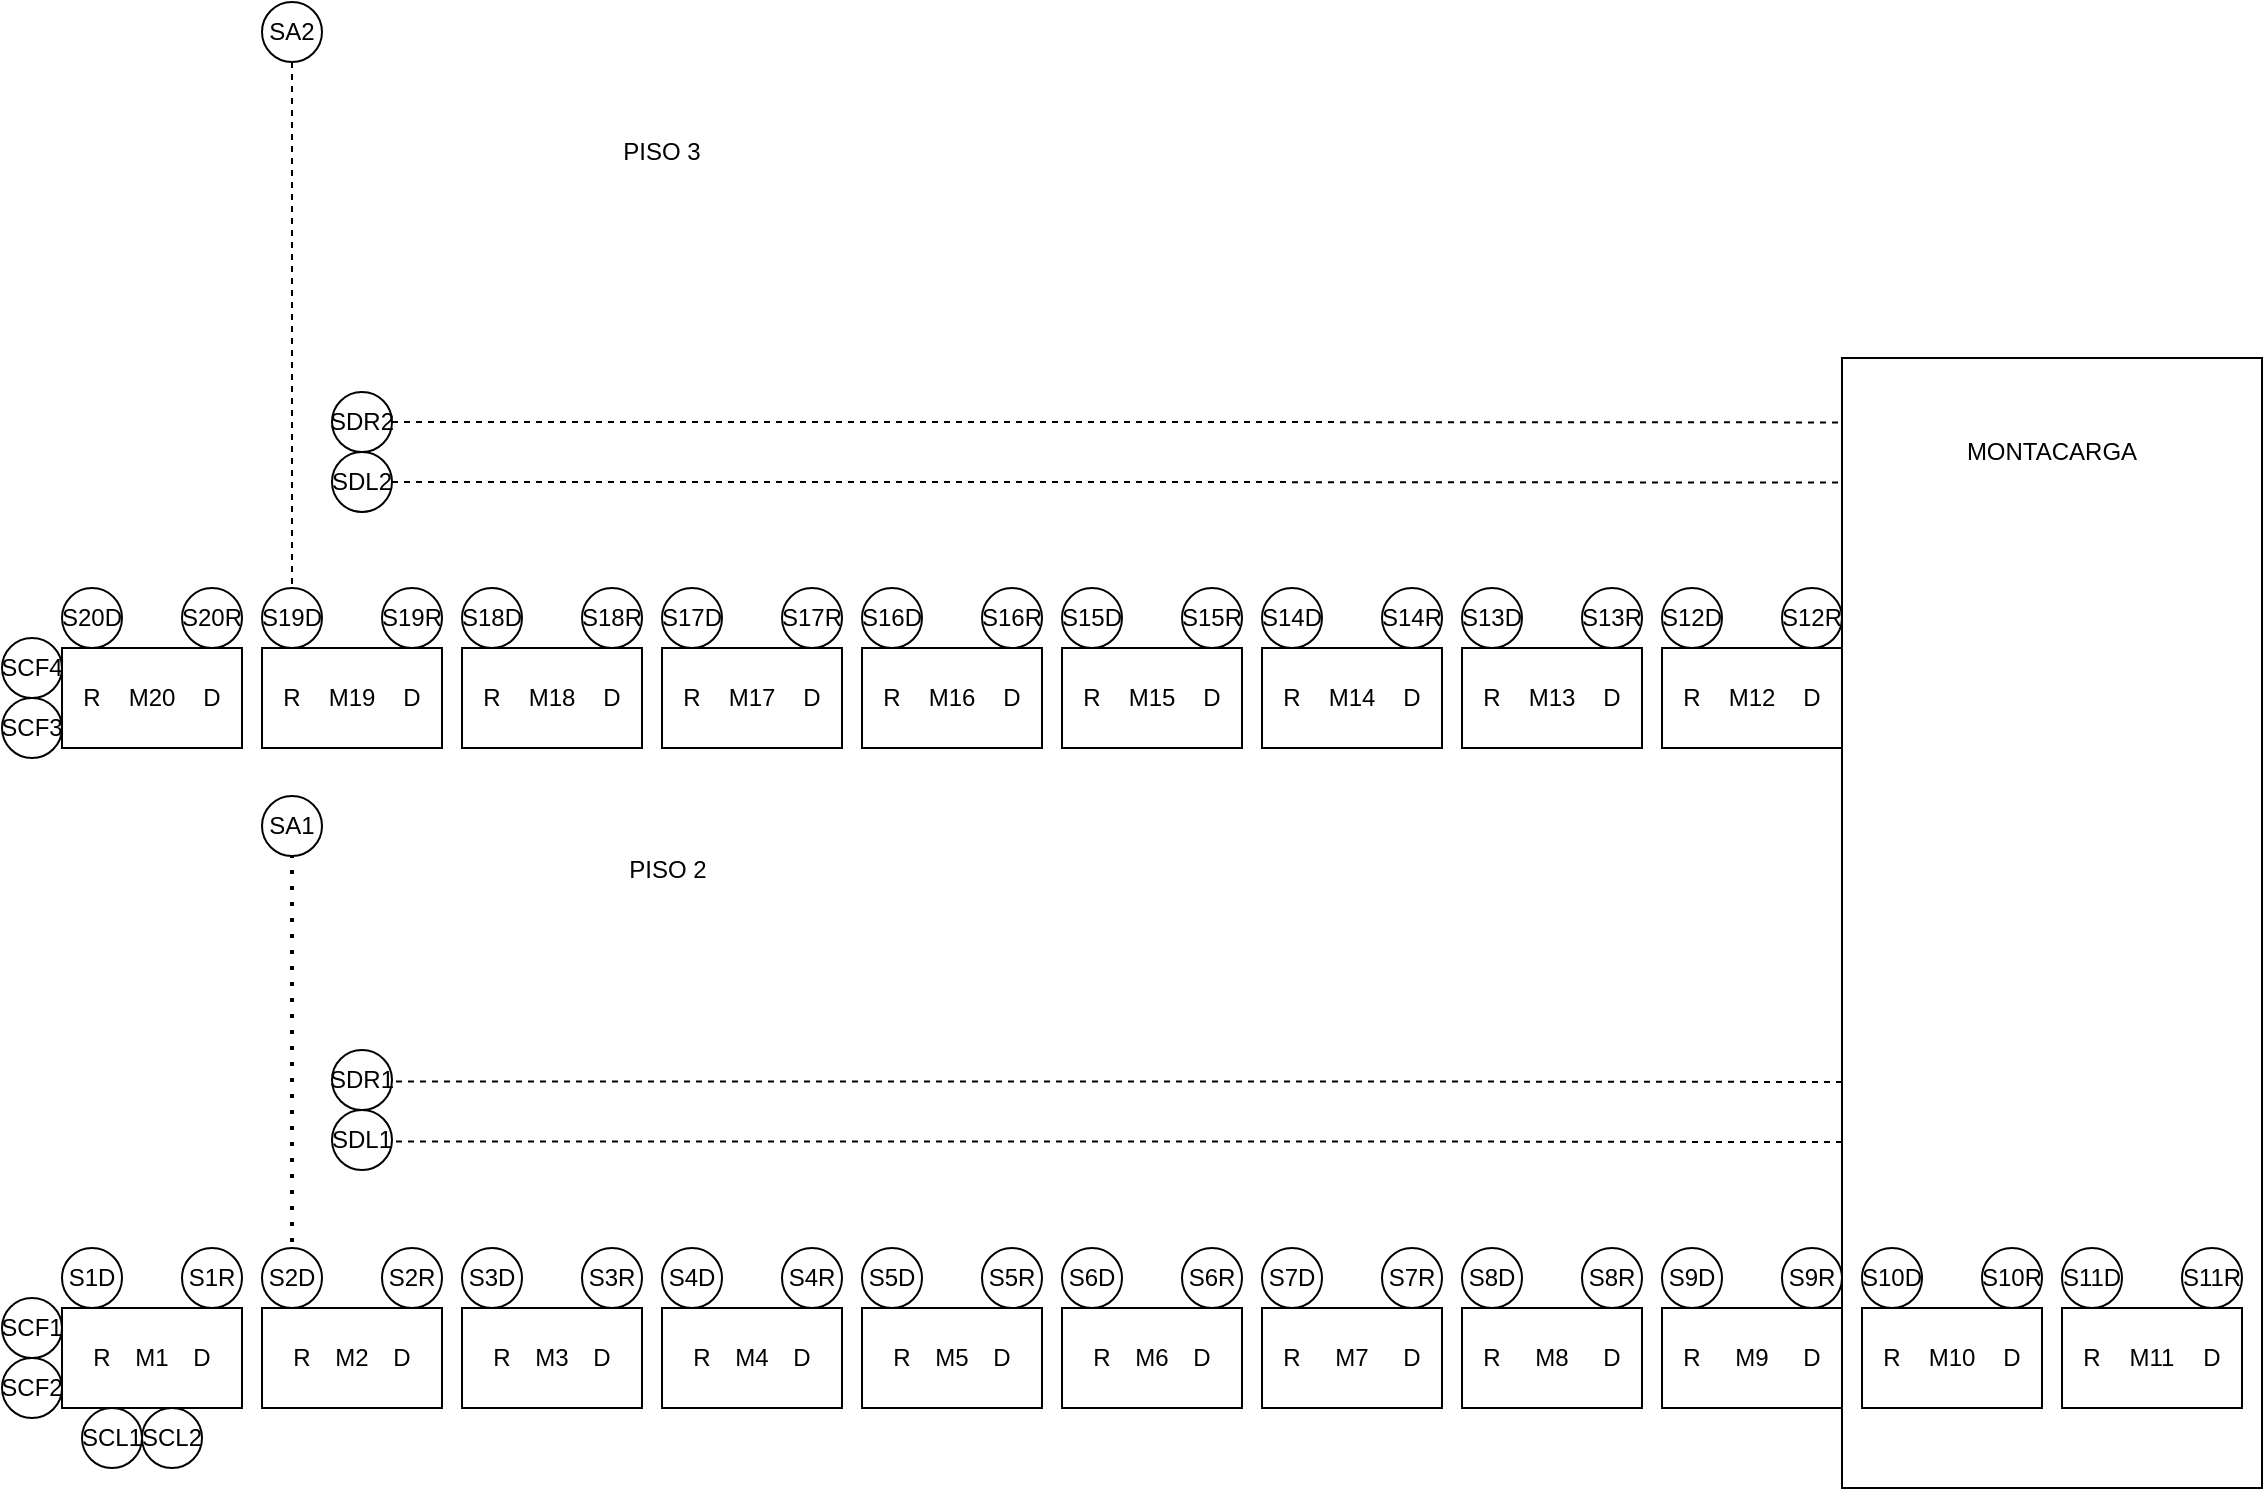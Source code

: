 <mxfile version="16.5.1" type="device"><diagram id="Kk4b3uxOJ-3PnQu5yuEs" name="Página-1"><mxGraphModel dx="1080" dy="2596" grid="0" gridSize="10" guides="1" tooltips="1" connect="1" arrows="1" fold="1" page="1" pageScale="1" pageWidth="1654" pageHeight="1169" math="0" shadow="0"><root><mxCell id="0"/><mxCell id="1" parent="0"/><mxCell id="VN4Q3Z2nyLnnHKKjEdwQ-1" value="M1" style="rounded=0;whiteSpace=wrap;html=1;" vertex="1" parent="1"><mxGeometry x="153" y="743" width="90" height="50" as="geometry"/></mxCell><mxCell id="VN4Q3Z2nyLnnHKKjEdwQ-2" value="M2" style="rounded=0;whiteSpace=wrap;html=1;" vertex="1" parent="1"><mxGeometry x="253" y="743" width="90" height="50" as="geometry"/></mxCell><mxCell id="VN4Q3Z2nyLnnHKKjEdwQ-3" value="M3" style="rounded=0;whiteSpace=wrap;html=1;" vertex="1" parent="1"><mxGeometry x="353" y="743" width="90" height="50" as="geometry"/></mxCell><mxCell id="VN4Q3Z2nyLnnHKKjEdwQ-4" value="M4" style="rounded=0;whiteSpace=wrap;html=1;" vertex="1" parent="1"><mxGeometry x="453" y="743" width="90" height="50" as="geometry"/></mxCell><mxCell id="VN4Q3Z2nyLnnHKKjEdwQ-5" value="M5" style="rounded=0;whiteSpace=wrap;html=1;" vertex="1" parent="1"><mxGeometry x="553" y="743" width="90" height="50" as="geometry"/></mxCell><mxCell id="VN4Q3Z2nyLnnHKKjEdwQ-6" value="M6" style="rounded=0;whiteSpace=wrap;html=1;" vertex="1" parent="1"><mxGeometry x="653" y="743" width="90" height="50" as="geometry"/></mxCell><mxCell id="VN4Q3Z2nyLnnHKKjEdwQ-7" value="M7" style="rounded=0;whiteSpace=wrap;html=1;" vertex="1" parent="1"><mxGeometry x="753" y="743" width="90" height="50" as="geometry"/></mxCell><mxCell id="VN4Q3Z2nyLnnHKKjEdwQ-8" value="M8" style="rounded=0;whiteSpace=wrap;html=1;" vertex="1" parent="1"><mxGeometry x="853" y="743" width="90" height="50" as="geometry"/></mxCell><mxCell id="VN4Q3Z2nyLnnHKKjEdwQ-9" value="M9" style="rounded=0;whiteSpace=wrap;html=1;" vertex="1" parent="1"><mxGeometry x="953" y="743" width="90" height="50" as="geometry"/></mxCell><mxCell id="VN4Q3Z2nyLnnHKKjEdwQ-10" value="M20" style="rounded=0;whiteSpace=wrap;html=1;" vertex="1" parent="1"><mxGeometry x="153" y="413" width="90" height="50" as="geometry"/></mxCell><mxCell id="VN4Q3Z2nyLnnHKKjEdwQ-11" value="M19" style="rounded=0;whiteSpace=wrap;html=1;" vertex="1" parent="1"><mxGeometry x="253" y="413" width="90" height="50" as="geometry"/></mxCell><mxCell id="VN4Q3Z2nyLnnHKKjEdwQ-12" value="M18" style="rounded=0;whiteSpace=wrap;html=1;" vertex="1" parent="1"><mxGeometry x="353" y="413" width="90" height="50" as="geometry"/></mxCell><mxCell id="VN4Q3Z2nyLnnHKKjEdwQ-13" value="M17" style="rounded=0;whiteSpace=wrap;html=1;" vertex="1" parent="1"><mxGeometry x="453" y="413" width="90" height="50" as="geometry"/></mxCell><mxCell id="VN4Q3Z2nyLnnHKKjEdwQ-14" value="M16" style="rounded=0;whiteSpace=wrap;html=1;" vertex="1" parent="1"><mxGeometry x="553" y="413" width="90" height="50" as="geometry"/></mxCell><mxCell id="VN4Q3Z2nyLnnHKKjEdwQ-15" value="M15" style="rounded=0;whiteSpace=wrap;html=1;" vertex="1" parent="1"><mxGeometry x="653" y="413" width="90" height="50" as="geometry"/></mxCell><mxCell id="VN4Q3Z2nyLnnHKKjEdwQ-16" value="M14" style="rounded=0;whiteSpace=wrap;html=1;" vertex="1" parent="1"><mxGeometry x="753" y="413" width="90" height="50" as="geometry"/></mxCell><mxCell id="VN4Q3Z2nyLnnHKKjEdwQ-17" value="M13" style="rounded=0;whiteSpace=wrap;html=1;" vertex="1" parent="1"><mxGeometry x="853" y="413" width="90" height="50" as="geometry"/></mxCell><mxCell id="VN4Q3Z2nyLnnHKKjEdwQ-18" value="M12" style="rounded=0;whiteSpace=wrap;html=1;" vertex="1" parent="1"><mxGeometry x="953" y="413" width="90" height="50" as="geometry"/></mxCell><mxCell id="VN4Q3Z2nyLnnHKKjEdwQ-19" value="" style="rounded=0;whiteSpace=wrap;html=1;" vertex="1" parent="1"><mxGeometry x="1043" y="268" width="210" height="565" as="geometry"/></mxCell><mxCell id="VN4Q3Z2nyLnnHKKjEdwQ-23" value="M10" style="rounded=0;whiteSpace=wrap;html=1;" vertex="1" parent="1"><mxGeometry x="1053" y="743" width="90" height="50" as="geometry"/></mxCell><mxCell id="VN4Q3Z2nyLnnHKKjEdwQ-24" value="M11" style="rounded=0;whiteSpace=wrap;html=1;" vertex="1" parent="1"><mxGeometry x="1153" y="743" width="90" height="50" as="geometry"/></mxCell><mxCell id="VN4Q3Z2nyLnnHKKjEdwQ-25" value="S1D" style="ellipse;whiteSpace=wrap;html=1;aspect=fixed;" vertex="1" parent="1"><mxGeometry x="153" y="713" width="30" height="30" as="geometry"/></mxCell><mxCell id="VN4Q3Z2nyLnnHKKjEdwQ-26" value="S2D" style="ellipse;whiteSpace=wrap;html=1;aspect=fixed;" vertex="1" parent="1"><mxGeometry x="253" y="713" width="30" height="30" as="geometry"/></mxCell><mxCell id="VN4Q3Z2nyLnnHKKjEdwQ-27" value="S3D" style="ellipse;whiteSpace=wrap;html=1;aspect=fixed;" vertex="1" parent="1"><mxGeometry x="353" y="713" width="30" height="30" as="geometry"/></mxCell><mxCell id="VN4Q3Z2nyLnnHKKjEdwQ-28" value="S4D" style="ellipse;whiteSpace=wrap;html=1;aspect=fixed;" vertex="1" parent="1"><mxGeometry x="453" y="713" width="30" height="30" as="geometry"/></mxCell><mxCell id="VN4Q3Z2nyLnnHKKjEdwQ-29" value="S5D" style="ellipse;whiteSpace=wrap;html=1;aspect=fixed;" vertex="1" parent="1"><mxGeometry x="553" y="713" width="30" height="30" as="geometry"/></mxCell><mxCell id="VN4Q3Z2nyLnnHKKjEdwQ-30" value="S6D" style="ellipse;whiteSpace=wrap;html=1;aspect=fixed;" vertex="1" parent="1"><mxGeometry x="653" y="713" width="30" height="30" as="geometry"/></mxCell><mxCell id="VN4Q3Z2nyLnnHKKjEdwQ-31" value="S7D" style="ellipse;whiteSpace=wrap;html=1;aspect=fixed;" vertex="1" parent="1"><mxGeometry x="753" y="713" width="30" height="30" as="geometry"/></mxCell><mxCell id="VN4Q3Z2nyLnnHKKjEdwQ-32" value="S8D" style="ellipse;whiteSpace=wrap;html=1;aspect=fixed;" vertex="1" parent="1"><mxGeometry x="853" y="713" width="30" height="30" as="geometry"/></mxCell><mxCell id="VN4Q3Z2nyLnnHKKjEdwQ-33" value="S9D" style="ellipse;whiteSpace=wrap;html=1;aspect=fixed;" vertex="1" parent="1"><mxGeometry x="953" y="713" width="30" height="30" as="geometry"/></mxCell><mxCell id="VN4Q3Z2nyLnnHKKjEdwQ-34" value="S10D" style="ellipse;whiteSpace=wrap;html=1;aspect=fixed;" vertex="1" parent="1"><mxGeometry x="1053" y="713" width="30" height="30" as="geometry"/></mxCell><mxCell id="VN4Q3Z2nyLnnHKKjEdwQ-35" value="S11D" style="ellipse;whiteSpace=wrap;html=1;aspect=fixed;" vertex="1" parent="1"><mxGeometry x="1153" y="713" width="30" height="30" as="geometry"/></mxCell><mxCell id="VN4Q3Z2nyLnnHKKjEdwQ-36" value="S1R" style="ellipse;whiteSpace=wrap;html=1;aspect=fixed;" vertex="1" parent="1"><mxGeometry x="213" y="713" width="30" height="30" as="geometry"/></mxCell><mxCell id="VN4Q3Z2nyLnnHKKjEdwQ-37" value="S2R" style="ellipse;whiteSpace=wrap;html=1;aspect=fixed;" vertex="1" parent="1"><mxGeometry x="313" y="713" width="30" height="30" as="geometry"/></mxCell><mxCell id="VN4Q3Z2nyLnnHKKjEdwQ-38" value="S3R" style="ellipse;whiteSpace=wrap;html=1;aspect=fixed;" vertex="1" parent="1"><mxGeometry x="413" y="713" width="30" height="30" as="geometry"/></mxCell><mxCell id="VN4Q3Z2nyLnnHKKjEdwQ-39" value="S4R" style="ellipse;whiteSpace=wrap;html=1;aspect=fixed;" vertex="1" parent="1"><mxGeometry x="513" y="713" width="30" height="30" as="geometry"/></mxCell><mxCell id="VN4Q3Z2nyLnnHKKjEdwQ-40" value="S5R" style="ellipse;whiteSpace=wrap;html=1;aspect=fixed;" vertex="1" parent="1"><mxGeometry x="613" y="713" width="30" height="30" as="geometry"/></mxCell><mxCell id="VN4Q3Z2nyLnnHKKjEdwQ-41" value="S6R" style="ellipse;whiteSpace=wrap;html=1;aspect=fixed;" vertex="1" parent="1"><mxGeometry x="713" y="713" width="30" height="30" as="geometry"/></mxCell><mxCell id="VN4Q3Z2nyLnnHKKjEdwQ-42" value="S7R" style="ellipse;whiteSpace=wrap;html=1;aspect=fixed;" vertex="1" parent="1"><mxGeometry x="813" y="713" width="30" height="30" as="geometry"/></mxCell><mxCell id="VN4Q3Z2nyLnnHKKjEdwQ-43" value="S8R" style="ellipse;whiteSpace=wrap;html=1;aspect=fixed;" vertex="1" parent="1"><mxGeometry x="913" y="713" width="30" height="30" as="geometry"/></mxCell><mxCell id="VN4Q3Z2nyLnnHKKjEdwQ-44" value="S9R" style="ellipse;whiteSpace=wrap;html=1;aspect=fixed;" vertex="1" parent="1"><mxGeometry x="1013" y="713" width="30" height="30" as="geometry"/></mxCell><mxCell id="VN4Q3Z2nyLnnHKKjEdwQ-45" value="S10R" style="ellipse;whiteSpace=wrap;html=1;aspect=fixed;" vertex="1" parent="1"><mxGeometry x="1113" y="713" width="30" height="30" as="geometry"/></mxCell><mxCell id="VN4Q3Z2nyLnnHKKjEdwQ-46" value="S11R" style="ellipse;whiteSpace=wrap;html=1;aspect=fixed;" vertex="1" parent="1"><mxGeometry x="1213" y="713" width="30" height="30" as="geometry"/></mxCell><mxCell id="VN4Q3Z2nyLnnHKKjEdwQ-47" value="S20D" style="ellipse;whiteSpace=wrap;html=1;aspect=fixed;" vertex="1" parent="1"><mxGeometry x="153" y="383" width="30" height="30" as="geometry"/></mxCell><mxCell id="VN4Q3Z2nyLnnHKKjEdwQ-48" value="S19D" style="ellipse;whiteSpace=wrap;html=1;aspect=fixed;" vertex="1" parent="1"><mxGeometry x="253" y="383" width="30" height="30" as="geometry"/></mxCell><mxCell id="VN4Q3Z2nyLnnHKKjEdwQ-49" value="S18D" style="ellipse;whiteSpace=wrap;html=1;aspect=fixed;" vertex="1" parent="1"><mxGeometry x="353" y="383" width="30" height="30" as="geometry"/></mxCell><mxCell id="VN4Q3Z2nyLnnHKKjEdwQ-50" value="S17D" style="ellipse;whiteSpace=wrap;html=1;aspect=fixed;" vertex="1" parent="1"><mxGeometry x="453" y="383" width="30" height="30" as="geometry"/></mxCell><mxCell id="VN4Q3Z2nyLnnHKKjEdwQ-51" value="S16D" style="ellipse;whiteSpace=wrap;html=1;aspect=fixed;" vertex="1" parent="1"><mxGeometry x="553" y="383" width="30" height="30" as="geometry"/></mxCell><mxCell id="VN4Q3Z2nyLnnHKKjEdwQ-52" value="S15D" style="ellipse;whiteSpace=wrap;html=1;aspect=fixed;" vertex="1" parent="1"><mxGeometry x="653" y="383" width="30" height="30" as="geometry"/></mxCell><mxCell id="VN4Q3Z2nyLnnHKKjEdwQ-53" value="S14D" style="ellipse;whiteSpace=wrap;html=1;aspect=fixed;" vertex="1" parent="1"><mxGeometry x="753" y="383" width="30" height="30" as="geometry"/></mxCell><mxCell id="VN4Q3Z2nyLnnHKKjEdwQ-54" value="S13D" style="ellipse;whiteSpace=wrap;html=1;aspect=fixed;" vertex="1" parent="1"><mxGeometry x="853" y="383" width="30" height="30" as="geometry"/></mxCell><mxCell id="VN4Q3Z2nyLnnHKKjEdwQ-55" value="S12D" style="ellipse;whiteSpace=wrap;html=1;aspect=fixed;" vertex="1" parent="1"><mxGeometry x="953" y="383" width="30" height="30" as="geometry"/></mxCell><mxCell id="VN4Q3Z2nyLnnHKKjEdwQ-56" value="S20R" style="ellipse;whiteSpace=wrap;html=1;aspect=fixed;" vertex="1" parent="1"><mxGeometry x="213" y="383" width="30" height="30" as="geometry"/></mxCell><mxCell id="VN4Q3Z2nyLnnHKKjEdwQ-57" value="S19R" style="ellipse;whiteSpace=wrap;html=1;aspect=fixed;" vertex="1" parent="1"><mxGeometry x="313" y="383" width="30" height="30" as="geometry"/></mxCell><mxCell id="VN4Q3Z2nyLnnHKKjEdwQ-58" value="S18R" style="ellipse;whiteSpace=wrap;html=1;aspect=fixed;" vertex="1" parent="1"><mxGeometry x="413" y="383" width="30" height="30" as="geometry"/></mxCell><mxCell id="VN4Q3Z2nyLnnHKKjEdwQ-59" value="S17R" style="ellipse;whiteSpace=wrap;html=1;aspect=fixed;" vertex="1" parent="1"><mxGeometry x="513" y="383" width="30" height="30" as="geometry"/></mxCell><mxCell id="VN4Q3Z2nyLnnHKKjEdwQ-60" value="S16R" style="ellipse;whiteSpace=wrap;html=1;aspect=fixed;" vertex="1" parent="1"><mxGeometry x="613" y="383" width="30" height="30" as="geometry"/></mxCell><mxCell id="VN4Q3Z2nyLnnHKKjEdwQ-61" value="S15R" style="ellipse;whiteSpace=wrap;html=1;aspect=fixed;" vertex="1" parent="1"><mxGeometry x="713" y="383" width="30" height="30" as="geometry"/></mxCell><mxCell id="VN4Q3Z2nyLnnHKKjEdwQ-62" value="S14R" style="ellipse;whiteSpace=wrap;html=1;aspect=fixed;" vertex="1" parent="1"><mxGeometry x="813" y="383" width="30" height="30" as="geometry"/></mxCell><mxCell id="VN4Q3Z2nyLnnHKKjEdwQ-63" value="S13R" style="ellipse;whiteSpace=wrap;html=1;aspect=fixed;" vertex="1" parent="1"><mxGeometry x="913" y="383" width="30" height="30" as="geometry"/></mxCell><mxCell id="VN4Q3Z2nyLnnHKKjEdwQ-64" value="S12R" style="ellipse;whiteSpace=wrap;html=1;aspect=fixed;" vertex="1" parent="1"><mxGeometry x="1013" y="383" width="30" height="30" as="geometry"/></mxCell><mxCell id="VN4Q3Z2nyLnnHKKjEdwQ-68" value="R" style="text;html=1;strokeColor=none;fillColor=none;align=center;verticalAlign=middle;whiteSpace=wrap;rounded=0;" vertex="1" parent="1"><mxGeometry x="168" y="763" width="10" height="10" as="geometry"/></mxCell><mxCell id="VN4Q3Z2nyLnnHKKjEdwQ-69" value="D" style="text;html=1;strokeColor=none;fillColor=none;align=center;verticalAlign=middle;whiteSpace=wrap;rounded=0;" vertex="1" parent="1"><mxGeometry x="218" y="763" width="10" height="10" as="geometry"/></mxCell><mxCell id="VN4Q3Z2nyLnnHKKjEdwQ-72" value="R" style="text;html=1;strokeColor=none;fillColor=none;align=center;verticalAlign=middle;whiteSpace=wrap;rounded=0;" vertex="1" parent="1"><mxGeometry x="268" y="763" width="10" height="10" as="geometry"/></mxCell><mxCell id="VN4Q3Z2nyLnnHKKjEdwQ-73" value="D" style="text;html=1;strokeColor=none;fillColor=none;align=center;verticalAlign=middle;whiteSpace=wrap;rounded=0;" vertex="1" parent="1"><mxGeometry x="318" y="763" width="10" height="10" as="geometry"/></mxCell><mxCell id="VN4Q3Z2nyLnnHKKjEdwQ-74" value="R" style="text;html=1;strokeColor=none;fillColor=none;align=center;verticalAlign=middle;whiteSpace=wrap;rounded=0;" vertex="1" parent="1"><mxGeometry x="368" y="763" width="10" height="10" as="geometry"/></mxCell><mxCell id="VN4Q3Z2nyLnnHKKjEdwQ-75" value="D" style="text;html=1;strokeColor=none;fillColor=none;align=center;verticalAlign=middle;whiteSpace=wrap;rounded=0;" vertex="1" parent="1"><mxGeometry x="418" y="763" width="10" height="10" as="geometry"/></mxCell><mxCell id="VN4Q3Z2nyLnnHKKjEdwQ-76" value="R" style="text;html=1;strokeColor=none;fillColor=none;align=center;verticalAlign=middle;whiteSpace=wrap;rounded=0;" vertex="1" parent="1"><mxGeometry x="468" y="763" width="10" height="10" as="geometry"/></mxCell><mxCell id="VN4Q3Z2nyLnnHKKjEdwQ-77" value="D" style="text;html=1;strokeColor=none;fillColor=none;align=center;verticalAlign=middle;whiteSpace=wrap;rounded=0;" vertex="1" parent="1"><mxGeometry x="518" y="763" width="10" height="10" as="geometry"/></mxCell><mxCell id="VN4Q3Z2nyLnnHKKjEdwQ-78" value="R" style="text;html=1;strokeColor=none;fillColor=none;align=center;verticalAlign=middle;whiteSpace=wrap;rounded=0;" vertex="1" parent="1"><mxGeometry x="568" y="763" width="10" height="10" as="geometry"/></mxCell><mxCell id="VN4Q3Z2nyLnnHKKjEdwQ-79" value="D" style="text;html=1;strokeColor=none;fillColor=none;align=center;verticalAlign=middle;whiteSpace=wrap;rounded=0;" vertex="1" parent="1"><mxGeometry x="618" y="763" width="10" height="10" as="geometry"/></mxCell><mxCell id="VN4Q3Z2nyLnnHKKjEdwQ-80" value="R" style="text;html=1;strokeColor=none;fillColor=none;align=center;verticalAlign=middle;whiteSpace=wrap;rounded=0;" vertex="1" parent="1"><mxGeometry x="668" y="763" width="10" height="10" as="geometry"/></mxCell><mxCell id="VN4Q3Z2nyLnnHKKjEdwQ-81" value="D" style="text;html=1;strokeColor=none;fillColor=none;align=center;verticalAlign=middle;whiteSpace=wrap;rounded=0;" vertex="1" parent="1"><mxGeometry x="718" y="763" width="10" height="10" as="geometry"/></mxCell><mxCell id="VN4Q3Z2nyLnnHKKjEdwQ-82" value="R" style="text;html=1;strokeColor=none;fillColor=none;align=center;verticalAlign=middle;whiteSpace=wrap;rounded=0;" vertex="1" parent="1"><mxGeometry x="763" y="763" width="10" height="10" as="geometry"/></mxCell><mxCell id="VN4Q3Z2nyLnnHKKjEdwQ-83" value="D" style="text;html=1;strokeColor=none;fillColor=none;align=center;verticalAlign=middle;whiteSpace=wrap;rounded=0;" vertex="1" parent="1"><mxGeometry x="823" y="763" width="10" height="10" as="geometry"/></mxCell><mxCell id="VN4Q3Z2nyLnnHKKjEdwQ-84" value="R" style="text;html=1;strokeColor=none;fillColor=none;align=center;verticalAlign=middle;whiteSpace=wrap;rounded=0;" vertex="1" parent="1"><mxGeometry x="863" y="763" width="10" height="10" as="geometry"/></mxCell><mxCell id="VN4Q3Z2nyLnnHKKjEdwQ-85" value="D" style="text;html=1;strokeColor=none;fillColor=none;align=center;verticalAlign=middle;whiteSpace=wrap;rounded=0;" vertex="1" parent="1"><mxGeometry x="923" y="763" width="10" height="10" as="geometry"/></mxCell><mxCell id="VN4Q3Z2nyLnnHKKjEdwQ-86" value="R" style="text;html=1;strokeColor=none;fillColor=none;align=center;verticalAlign=middle;whiteSpace=wrap;rounded=0;" vertex="1" parent="1"><mxGeometry x="963" y="763" width="10" height="10" as="geometry"/></mxCell><mxCell id="VN4Q3Z2nyLnnHKKjEdwQ-87" value="D" style="text;html=1;strokeColor=none;fillColor=none;align=center;verticalAlign=middle;whiteSpace=wrap;rounded=0;" vertex="1" parent="1"><mxGeometry x="1023" y="763" width="10" height="10" as="geometry"/></mxCell><mxCell id="VN4Q3Z2nyLnnHKKjEdwQ-88" value="R" style="text;html=1;strokeColor=none;fillColor=none;align=center;verticalAlign=middle;whiteSpace=wrap;rounded=0;" vertex="1" parent="1"><mxGeometry x="1063" y="763" width="10" height="10" as="geometry"/></mxCell><mxCell id="VN4Q3Z2nyLnnHKKjEdwQ-89" value="D" style="text;html=1;strokeColor=none;fillColor=none;align=center;verticalAlign=middle;whiteSpace=wrap;rounded=0;" vertex="1" parent="1"><mxGeometry x="1123" y="763" width="10" height="10" as="geometry"/></mxCell><mxCell id="VN4Q3Z2nyLnnHKKjEdwQ-90" value="R" style="text;html=1;strokeColor=none;fillColor=none;align=center;verticalAlign=middle;whiteSpace=wrap;rounded=0;" vertex="1" parent="1"><mxGeometry x="1163" y="763" width="10" height="10" as="geometry"/></mxCell><mxCell id="VN4Q3Z2nyLnnHKKjEdwQ-91" value="D" style="text;html=1;strokeColor=none;fillColor=none;align=center;verticalAlign=middle;whiteSpace=wrap;rounded=0;" vertex="1" parent="1"><mxGeometry x="1223" y="763" width="10" height="10" as="geometry"/></mxCell><mxCell id="VN4Q3Z2nyLnnHKKjEdwQ-92" value="R" style="text;html=1;strokeColor=none;fillColor=none;align=center;verticalAlign=middle;whiteSpace=wrap;rounded=0;" vertex="1" parent="1"><mxGeometry x="963" y="433" width="10" height="10" as="geometry"/></mxCell><mxCell id="VN4Q3Z2nyLnnHKKjEdwQ-93" value="D" style="text;html=1;strokeColor=none;fillColor=none;align=center;verticalAlign=middle;whiteSpace=wrap;rounded=0;" vertex="1" parent="1"><mxGeometry x="1023" y="433" width="10" height="10" as="geometry"/></mxCell><mxCell id="VN4Q3Z2nyLnnHKKjEdwQ-94" value="R" style="text;html=1;strokeColor=none;fillColor=none;align=center;verticalAlign=middle;whiteSpace=wrap;rounded=0;" vertex="1" parent="1"><mxGeometry x="863" y="433" width="10" height="10" as="geometry"/></mxCell><mxCell id="VN4Q3Z2nyLnnHKKjEdwQ-95" value="D" style="text;html=1;strokeColor=none;fillColor=none;align=center;verticalAlign=middle;whiteSpace=wrap;rounded=0;" vertex="1" parent="1"><mxGeometry x="923" y="433" width="10" height="10" as="geometry"/></mxCell><mxCell id="VN4Q3Z2nyLnnHKKjEdwQ-96" value="R" style="text;html=1;strokeColor=none;fillColor=none;align=center;verticalAlign=middle;whiteSpace=wrap;rounded=0;" vertex="1" parent="1"><mxGeometry x="763" y="433" width="10" height="10" as="geometry"/></mxCell><mxCell id="VN4Q3Z2nyLnnHKKjEdwQ-97" value="D" style="text;html=1;strokeColor=none;fillColor=none;align=center;verticalAlign=middle;whiteSpace=wrap;rounded=0;" vertex="1" parent="1"><mxGeometry x="823" y="433" width="10" height="10" as="geometry"/></mxCell><mxCell id="VN4Q3Z2nyLnnHKKjEdwQ-98" value="R" style="text;html=1;strokeColor=none;fillColor=none;align=center;verticalAlign=middle;whiteSpace=wrap;rounded=0;" vertex="1" parent="1"><mxGeometry x="663" y="433" width="10" height="10" as="geometry"/></mxCell><mxCell id="VN4Q3Z2nyLnnHKKjEdwQ-99" value="D" style="text;html=1;strokeColor=none;fillColor=none;align=center;verticalAlign=middle;whiteSpace=wrap;rounded=0;" vertex="1" parent="1"><mxGeometry x="723" y="433" width="10" height="10" as="geometry"/></mxCell><mxCell id="VN4Q3Z2nyLnnHKKjEdwQ-100" value="R" style="text;html=1;strokeColor=none;fillColor=none;align=center;verticalAlign=middle;whiteSpace=wrap;rounded=0;" vertex="1" parent="1"><mxGeometry x="563" y="433" width="10" height="10" as="geometry"/></mxCell><mxCell id="VN4Q3Z2nyLnnHKKjEdwQ-101" value="D" style="text;html=1;strokeColor=none;fillColor=none;align=center;verticalAlign=middle;whiteSpace=wrap;rounded=0;" vertex="1" parent="1"><mxGeometry x="623" y="433" width="10" height="10" as="geometry"/></mxCell><mxCell id="VN4Q3Z2nyLnnHKKjEdwQ-102" value="R" style="text;html=1;strokeColor=none;fillColor=none;align=center;verticalAlign=middle;whiteSpace=wrap;rounded=0;" vertex="1" parent="1"><mxGeometry x="463" y="433" width="10" height="10" as="geometry"/></mxCell><mxCell id="VN4Q3Z2nyLnnHKKjEdwQ-103" value="D" style="text;html=1;strokeColor=none;fillColor=none;align=center;verticalAlign=middle;whiteSpace=wrap;rounded=0;" vertex="1" parent="1"><mxGeometry x="523" y="433" width="10" height="10" as="geometry"/></mxCell><mxCell id="VN4Q3Z2nyLnnHKKjEdwQ-104" value="R" style="text;html=1;strokeColor=none;fillColor=none;align=center;verticalAlign=middle;whiteSpace=wrap;rounded=0;" vertex="1" parent="1"><mxGeometry x="363" y="433" width="10" height="10" as="geometry"/></mxCell><mxCell id="VN4Q3Z2nyLnnHKKjEdwQ-105" value="D" style="text;html=1;strokeColor=none;fillColor=none;align=center;verticalAlign=middle;whiteSpace=wrap;rounded=0;" vertex="1" parent="1"><mxGeometry x="423" y="433" width="10" height="10" as="geometry"/></mxCell><mxCell id="VN4Q3Z2nyLnnHKKjEdwQ-106" value="R" style="text;html=1;strokeColor=none;fillColor=none;align=center;verticalAlign=middle;whiteSpace=wrap;rounded=0;" vertex="1" parent="1"><mxGeometry x="263" y="433" width="10" height="10" as="geometry"/></mxCell><mxCell id="VN4Q3Z2nyLnnHKKjEdwQ-107" value="D" style="text;html=1;strokeColor=none;fillColor=none;align=center;verticalAlign=middle;whiteSpace=wrap;rounded=0;" vertex="1" parent="1"><mxGeometry x="323" y="433" width="10" height="10" as="geometry"/></mxCell><mxCell id="VN4Q3Z2nyLnnHKKjEdwQ-108" value="R" style="text;html=1;strokeColor=none;fillColor=none;align=center;verticalAlign=middle;whiteSpace=wrap;rounded=0;" vertex="1" parent="1"><mxGeometry x="163" y="433" width="10" height="10" as="geometry"/></mxCell><mxCell id="VN4Q3Z2nyLnnHKKjEdwQ-109" value="D" style="text;html=1;strokeColor=none;fillColor=none;align=center;verticalAlign=middle;whiteSpace=wrap;rounded=0;" vertex="1" parent="1"><mxGeometry x="223" y="433" width="10" height="10" as="geometry"/></mxCell><mxCell id="VN4Q3Z2nyLnnHKKjEdwQ-110" value="SCF2" style="ellipse;whiteSpace=wrap;html=1;aspect=fixed;" vertex="1" parent="1"><mxGeometry x="123" y="768" width="30" height="30" as="geometry"/></mxCell><mxCell id="VN4Q3Z2nyLnnHKKjEdwQ-111" value="SCF1" style="ellipse;whiteSpace=wrap;html=1;aspect=fixed;" vertex="1" parent="1"><mxGeometry x="123" y="738" width="30" height="30" as="geometry"/></mxCell><mxCell id="VN4Q3Z2nyLnnHKKjEdwQ-112" value="SCL1" style="ellipse;whiteSpace=wrap;html=1;aspect=fixed;" vertex="1" parent="1"><mxGeometry x="163" y="793" width="30" height="30" as="geometry"/></mxCell><mxCell id="VN4Q3Z2nyLnnHKKjEdwQ-113" value="SCL2" style="ellipse;whiteSpace=wrap;html=1;aspect=fixed;" vertex="1" parent="1"><mxGeometry x="193" y="793" width="30" height="30" as="geometry"/></mxCell><mxCell id="VN4Q3Z2nyLnnHKKjEdwQ-114" value="SCF3" style="ellipse;whiteSpace=wrap;html=1;aspect=fixed;" vertex="1" parent="1"><mxGeometry x="123" y="438" width="30" height="30" as="geometry"/></mxCell><mxCell id="VN4Q3Z2nyLnnHKKjEdwQ-115" value="SCF4" style="ellipse;whiteSpace=wrap;html=1;aspect=fixed;" vertex="1" parent="1"><mxGeometry x="123" y="408" width="30" height="30" as="geometry"/></mxCell><mxCell id="VN4Q3Z2nyLnnHKKjEdwQ-132" style="edgeStyle=orthogonalEdgeStyle;rounded=0;orthogonalLoop=1;jettySize=auto;html=1;entryX=0.5;entryY=0;entryDx=0;entryDy=0;dashed=1;endArrow=none;endFill=0;" edge="1" parent="1" source="VN4Q3Z2nyLnnHKKjEdwQ-118" target="VN4Q3Z2nyLnnHKKjEdwQ-48"><mxGeometry relative="1" as="geometry"/></mxCell><mxCell id="VN4Q3Z2nyLnnHKKjEdwQ-118" value="SA2" style="ellipse;whiteSpace=wrap;html=1;aspect=fixed;" vertex="1" parent="1"><mxGeometry x="253" y="90" width="30" height="30" as="geometry"/></mxCell><mxCell id="VN4Q3Z2nyLnnHKKjEdwQ-119" value="SA1" style="ellipse;whiteSpace=wrap;html=1;aspect=fixed;" vertex="1" parent="1"><mxGeometry x="253" y="487" width="30" height="30" as="geometry"/></mxCell><mxCell id="VN4Q3Z2nyLnnHKKjEdwQ-120" value="" style="endArrow=none;dashed=1;html=1;dashPattern=1 3;strokeWidth=2;rounded=0;entryX=0.5;entryY=1;entryDx=0;entryDy=0;" edge="1" parent="1" target="VN4Q3Z2nyLnnHKKjEdwQ-119"><mxGeometry width="50" height="50" relative="1" as="geometry"><mxPoint x="268" y="710" as="sourcePoint"/><mxPoint x="302" y="629" as="targetPoint"/></mxGeometry></mxCell><mxCell id="VN4Q3Z2nyLnnHKKjEdwQ-123" value="SDL1" style="ellipse;whiteSpace=wrap;html=1;aspect=fixed;" vertex="1" parent="1"><mxGeometry x="288" y="644" width="30" height="30" as="geometry"/></mxCell><mxCell id="VN4Q3Z2nyLnnHKKjEdwQ-124" value="SDR1" style="ellipse;whiteSpace=wrap;html=1;aspect=fixed;" vertex="1" parent="1"><mxGeometry x="288" y="614" width="30" height="30" as="geometry"/></mxCell><mxCell id="VN4Q3Z2nyLnnHKKjEdwQ-129" style="edgeStyle=orthogonalEdgeStyle;rounded=0;orthogonalLoop=1;jettySize=auto;html=1;exitX=1;exitY=0.5;exitDx=0;exitDy=0;endArrow=none;endFill=0;dashed=1;" edge="1" parent="1" source="VN4Q3Z2nyLnnHKKjEdwQ-125"><mxGeometry relative="1" as="geometry"><mxPoint x="1042.742" y="330.258" as="targetPoint"/></mxGeometry></mxCell><mxCell id="VN4Q3Z2nyLnnHKKjEdwQ-125" value="SDL2" style="ellipse;whiteSpace=wrap;html=1;aspect=fixed;" vertex="1" parent="1"><mxGeometry x="288" y="315" width="30" height="30" as="geometry"/></mxCell><mxCell id="VN4Q3Z2nyLnnHKKjEdwQ-127" style="edgeStyle=orthogonalEdgeStyle;rounded=0;orthogonalLoop=1;jettySize=auto;html=1;exitX=1;exitY=0.5;exitDx=0;exitDy=0;entryX=0.001;entryY=0.057;entryDx=0;entryDy=0;entryPerimeter=0;endArrow=none;endFill=0;dashed=1;" edge="1" parent="1" source="VN4Q3Z2nyLnnHKKjEdwQ-126" target="VN4Q3Z2nyLnnHKKjEdwQ-19"><mxGeometry relative="1" as="geometry"/></mxCell><mxCell id="VN4Q3Z2nyLnnHKKjEdwQ-126" value="SDR2" style="ellipse;whiteSpace=wrap;html=1;aspect=fixed;" vertex="1" parent="1"><mxGeometry x="288" y="285" width="30" height="30" as="geometry"/></mxCell><mxCell id="VN4Q3Z2nyLnnHKKjEdwQ-130" style="edgeStyle=orthogonalEdgeStyle;rounded=0;orthogonalLoop=1;jettySize=auto;html=1;exitX=1;exitY=0.5;exitDx=0;exitDy=0;endArrow=none;endFill=0;dashed=1;" edge="1" parent="1"><mxGeometry relative="1" as="geometry"><mxPoint x="1044.742" y="660.038" as="targetPoint"/><mxPoint x="320" y="659.78" as="sourcePoint"/><Array as="points"><mxPoint x="861" y="660"/><mxPoint x="861" y="660"/></Array></mxGeometry></mxCell><mxCell id="VN4Q3Z2nyLnnHKKjEdwQ-131" style="edgeStyle=orthogonalEdgeStyle;rounded=0;orthogonalLoop=1;jettySize=auto;html=1;exitX=1;exitY=0.5;exitDx=0;exitDy=0;entryX=0.001;entryY=0.057;entryDx=0;entryDy=0;entryPerimeter=0;endArrow=none;endFill=0;dashed=1;" edge="1" parent="1"><mxGeometry relative="1" as="geometry"><mxPoint x="320" y="629.78" as="sourcePoint"/><mxPoint x="1045.21" y="629.985" as="targetPoint"/><Array as="points"><mxPoint x="857" y="630"/><mxPoint x="857" y="630"/></Array></mxGeometry></mxCell><mxCell id="VN4Q3Z2nyLnnHKKjEdwQ-133" value="PISO 2" style="text;html=1;strokeColor=none;fillColor=none;align=center;verticalAlign=middle;whiteSpace=wrap;rounded=0;" vertex="1" parent="1"><mxGeometry x="426" y="509" width="60" height="30" as="geometry"/></mxCell><mxCell id="VN4Q3Z2nyLnnHKKjEdwQ-135" value="PISO 3" style="text;html=1;strokeColor=none;fillColor=none;align=center;verticalAlign=middle;whiteSpace=wrap;rounded=0;" vertex="1" parent="1"><mxGeometry x="423" y="150" width="60" height="30" as="geometry"/></mxCell><mxCell id="VN4Q3Z2nyLnnHKKjEdwQ-136" value="MONTACARGA" style="text;html=1;strokeColor=none;fillColor=none;align=center;verticalAlign=middle;whiteSpace=wrap;rounded=0;" vertex="1" parent="1"><mxGeometry x="1118" y="300" width="60" height="30" as="geometry"/></mxCell></root></mxGraphModel></diagram></mxfile>